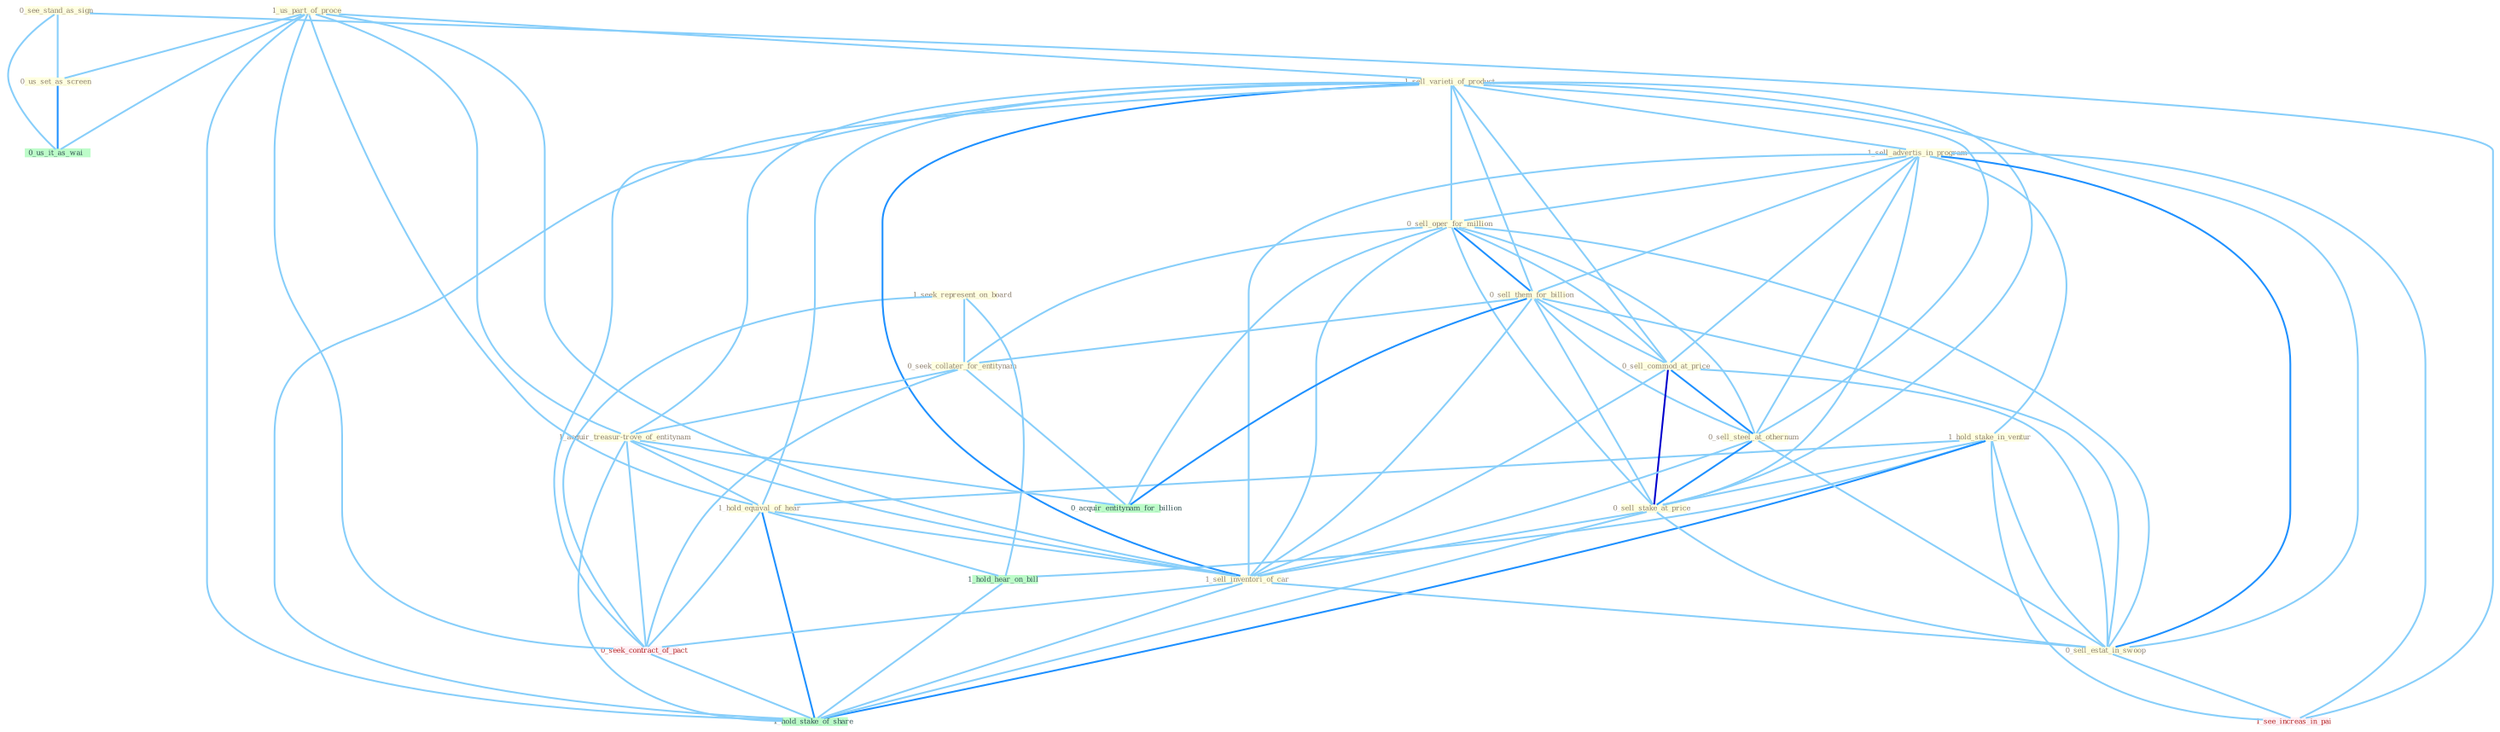 Graph G{ 
    node
    [shape=polygon,style=filled,width=.5,height=.06,color="#BDFCC9",fixedsize=true,fontsize=4,
    fontcolor="#2f4f4f"];
    {node
    [color="#ffffe0", fontcolor="#8b7d6b"] "1_seek_represent_on_board " "0_see_stand_as_sign " "1_us_part_of_proce " "1_sell_varieti_of_product " "1_sell_advertis_in_program " "0_sell_oper_for_million " "1_hold_stake_in_ventur " "0_sell_them_for_billion " "0_seek_collater_for_entitynam " "0_us_set_as_screen " "0_sell_commod_at_price " "0_sell_steel_at_othernum " "1_acquir_treasur-trove_of_entitynam " "0_sell_stake_at_price " "1_hold_equival_of_hear " "1_sell_inventori_of_car " "0_sell_estat_in_swoop "}
{node [color="#fff0f5", fontcolor="#b22222"] "0_seek_contract_of_pact " "1_see_increas_in_pai "}
edge [color="#B0E2FF"];

	"1_seek_represent_on_board " -- "0_seek_collater_for_entitynam " [w="1", color="#87cefa" ];
	"1_seek_represent_on_board " -- "0_seek_contract_of_pact " [w="1", color="#87cefa" ];
	"1_seek_represent_on_board " -- "1_hold_hear_on_bill " [w="1", color="#87cefa" ];
	"0_see_stand_as_sign " -- "0_us_set_as_screen " [w="1", color="#87cefa" ];
	"0_see_stand_as_sign " -- "0_us_it_as_wai " [w="1", color="#87cefa" ];
	"0_see_stand_as_sign " -- "1_see_increas_in_pai " [w="1", color="#87cefa" ];
	"1_us_part_of_proce " -- "1_sell_varieti_of_product " [w="1", color="#87cefa" ];
	"1_us_part_of_proce " -- "0_us_set_as_screen " [w="1", color="#87cefa" ];
	"1_us_part_of_proce " -- "1_acquir_treasur-trove_of_entitynam " [w="1", color="#87cefa" ];
	"1_us_part_of_proce " -- "1_hold_equival_of_hear " [w="1", color="#87cefa" ];
	"1_us_part_of_proce " -- "1_sell_inventori_of_car " [w="1", color="#87cefa" ];
	"1_us_part_of_proce " -- "0_seek_contract_of_pact " [w="1", color="#87cefa" ];
	"1_us_part_of_proce " -- "0_us_it_as_wai " [w="1", color="#87cefa" ];
	"1_us_part_of_proce " -- "1_hold_stake_of_share " [w="1", color="#87cefa" ];
	"1_sell_varieti_of_product " -- "1_sell_advertis_in_program " [w="1", color="#87cefa" ];
	"1_sell_varieti_of_product " -- "0_sell_oper_for_million " [w="1", color="#87cefa" ];
	"1_sell_varieti_of_product " -- "0_sell_them_for_billion " [w="1", color="#87cefa" ];
	"1_sell_varieti_of_product " -- "0_sell_commod_at_price " [w="1", color="#87cefa" ];
	"1_sell_varieti_of_product " -- "0_sell_steel_at_othernum " [w="1", color="#87cefa" ];
	"1_sell_varieti_of_product " -- "1_acquir_treasur-trove_of_entitynam " [w="1", color="#87cefa" ];
	"1_sell_varieti_of_product " -- "0_sell_stake_at_price " [w="1", color="#87cefa" ];
	"1_sell_varieti_of_product " -- "1_hold_equival_of_hear " [w="1", color="#87cefa" ];
	"1_sell_varieti_of_product " -- "1_sell_inventori_of_car " [w="2", color="#1e90ff" , len=0.8];
	"1_sell_varieti_of_product " -- "0_sell_estat_in_swoop " [w="1", color="#87cefa" ];
	"1_sell_varieti_of_product " -- "0_seek_contract_of_pact " [w="1", color="#87cefa" ];
	"1_sell_varieti_of_product " -- "1_hold_stake_of_share " [w="1", color="#87cefa" ];
	"1_sell_advertis_in_program " -- "0_sell_oper_for_million " [w="1", color="#87cefa" ];
	"1_sell_advertis_in_program " -- "1_hold_stake_in_ventur " [w="1", color="#87cefa" ];
	"1_sell_advertis_in_program " -- "0_sell_them_for_billion " [w="1", color="#87cefa" ];
	"1_sell_advertis_in_program " -- "0_sell_commod_at_price " [w="1", color="#87cefa" ];
	"1_sell_advertis_in_program " -- "0_sell_steel_at_othernum " [w="1", color="#87cefa" ];
	"1_sell_advertis_in_program " -- "0_sell_stake_at_price " [w="1", color="#87cefa" ];
	"1_sell_advertis_in_program " -- "1_sell_inventori_of_car " [w="1", color="#87cefa" ];
	"1_sell_advertis_in_program " -- "0_sell_estat_in_swoop " [w="2", color="#1e90ff" , len=0.8];
	"1_sell_advertis_in_program " -- "1_see_increas_in_pai " [w="1", color="#87cefa" ];
	"0_sell_oper_for_million " -- "0_sell_them_for_billion " [w="2", color="#1e90ff" , len=0.8];
	"0_sell_oper_for_million " -- "0_seek_collater_for_entitynam " [w="1", color="#87cefa" ];
	"0_sell_oper_for_million " -- "0_sell_commod_at_price " [w="1", color="#87cefa" ];
	"0_sell_oper_for_million " -- "0_sell_steel_at_othernum " [w="1", color="#87cefa" ];
	"0_sell_oper_for_million " -- "0_sell_stake_at_price " [w="1", color="#87cefa" ];
	"0_sell_oper_for_million " -- "1_sell_inventori_of_car " [w="1", color="#87cefa" ];
	"0_sell_oper_for_million " -- "0_sell_estat_in_swoop " [w="1", color="#87cefa" ];
	"0_sell_oper_for_million " -- "0_acquir_entitynam_for_billion " [w="1", color="#87cefa" ];
	"1_hold_stake_in_ventur " -- "0_sell_stake_at_price " [w="1", color="#87cefa" ];
	"1_hold_stake_in_ventur " -- "1_hold_equival_of_hear " [w="1", color="#87cefa" ];
	"1_hold_stake_in_ventur " -- "0_sell_estat_in_swoop " [w="1", color="#87cefa" ];
	"1_hold_stake_in_ventur " -- "1_see_increas_in_pai " [w="1", color="#87cefa" ];
	"1_hold_stake_in_ventur " -- "1_hold_hear_on_bill " [w="1", color="#87cefa" ];
	"1_hold_stake_in_ventur " -- "1_hold_stake_of_share " [w="2", color="#1e90ff" , len=0.8];
	"0_sell_them_for_billion " -- "0_seek_collater_for_entitynam " [w="1", color="#87cefa" ];
	"0_sell_them_for_billion " -- "0_sell_commod_at_price " [w="1", color="#87cefa" ];
	"0_sell_them_for_billion " -- "0_sell_steel_at_othernum " [w="1", color="#87cefa" ];
	"0_sell_them_for_billion " -- "0_sell_stake_at_price " [w="1", color="#87cefa" ];
	"0_sell_them_for_billion " -- "1_sell_inventori_of_car " [w="1", color="#87cefa" ];
	"0_sell_them_for_billion " -- "0_sell_estat_in_swoop " [w="1", color="#87cefa" ];
	"0_sell_them_for_billion " -- "0_acquir_entitynam_for_billion " [w="2", color="#1e90ff" , len=0.8];
	"0_seek_collater_for_entitynam " -- "1_acquir_treasur-trove_of_entitynam " [w="1", color="#87cefa" ];
	"0_seek_collater_for_entitynam " -- "0_seek_contract_of_pact " [w="1", color="#87cefa" ];
	"0_seek_collater_for_entitynam " -- "0_acquir_entitynam_for_billion " [w="1", color="#87cefa" ];
	"0_us_set_as_screen " -- "0_us_it_as_wai " [w="2", color="#1e90ff" , len=0.8];
	"0_sell_commod_at_price " -- "0_sell_steel_at_othernum " [w="2", color="#1e90ff" , len=0.8];
	"0_sell_commod_at_price " -- "0_sell_stake_at_price " [w="3", color="#0000cd" , len=0.6];
	"0_sell_commod_at_price " -- "1_sell_inventori_of_car " [w="1", color="#87cefa" ];
	"0_sell_commod_at_price " -- "0_sell_estat_in_swoop " [w="1", color="#87cefa" ];
	"0_sell_steel_at_othernum " -- "0_sell_stake_at_price " [w="2", color="#1e90ff" , len=0.8];
	"0_sell_steel_at_othernum " -- "1_sell_inventori_of_car " [w="1", color="#87cefa" ];
	"0_sell_steel_at_othernum " -- "0_sell_estat_in_swoop " [w="1", color="#87cefa" ];
	"1_acquir_treasur-trove_of_entitynam " -- "1_hold_equival_of_hear " [w="1", color="#87cefa" ];
	"1_acquir_treasur-trove_of_entitynam " -- "1_sell_inventori_of_car " [w="1", color="#87cefa" ];
	"1_acquir_treasur-trove_of_entitynam " -- "0_seek_contract_of_pact " [w="1", color="#87cefa" ];
	"1_acquir_treasur-trove_of_entitynam " -- "0_acquir_entitynam_for_billion " [w="1", color="#87cefa" ];
	"1_acquir_treasur-trove_of_entitynam " -- "1_hold_stake_of_share " [w="1", color="#87cefa" ];
	"0_sell_stake_at_price " -- "1_sell_inventori_of_car " [w="1", color="#87cefa" ];
	"0_sell_stake_at_price " -- "0_sell_estat_in_swoop " [w="1", color="#87cefa" ];
	"0_sell_stake_at_price " -- "1_hold_stake_of_share " [w="1", color="#87cefa" ];
	"1_hold_equival_of_hear " -- "1_sell_inventori_of_car " [w="1", color="#87cefa" ];
	"1_hold_equival_of_hear " -- "0_seek_contract_of_pact " [w="1", color="#87cefa" ];
	"1_hold_equival_of_hear " -- "1_hold_hear_on_bill " [w="1", color="#87cefa" ];
	"1_hold_equival_of_hear " -- "1_hold_stake_of_share " [w="2", color="#1e90ff" , len=0.8];
	"1_sell_inventori_of_car " -- "0_sell_estat_in_swoop " [w="1", color="#87cefa" ];
	"1_sell_inventori_of_car " -- "0_seek_contract_of_pact " [w="1", color="#87cefa" ];
	"1_sell_inventori_of_car " -- "1_hold_stake_of_share " [w="1", color="#87cefa" ];
	"0_sell_estat_in_swoop " -- "1_see_increas_in_pai " [w="1", color="#87cefa" ];
	"0_seek_contract_of_pact " -- "1_hold_stake_of_share " [w="1", color="#87cefa" ];
	"1_hold_hear_on_bill " -- "1_hold_stake_of_share " [w="1", color="#87cefa" ];
}